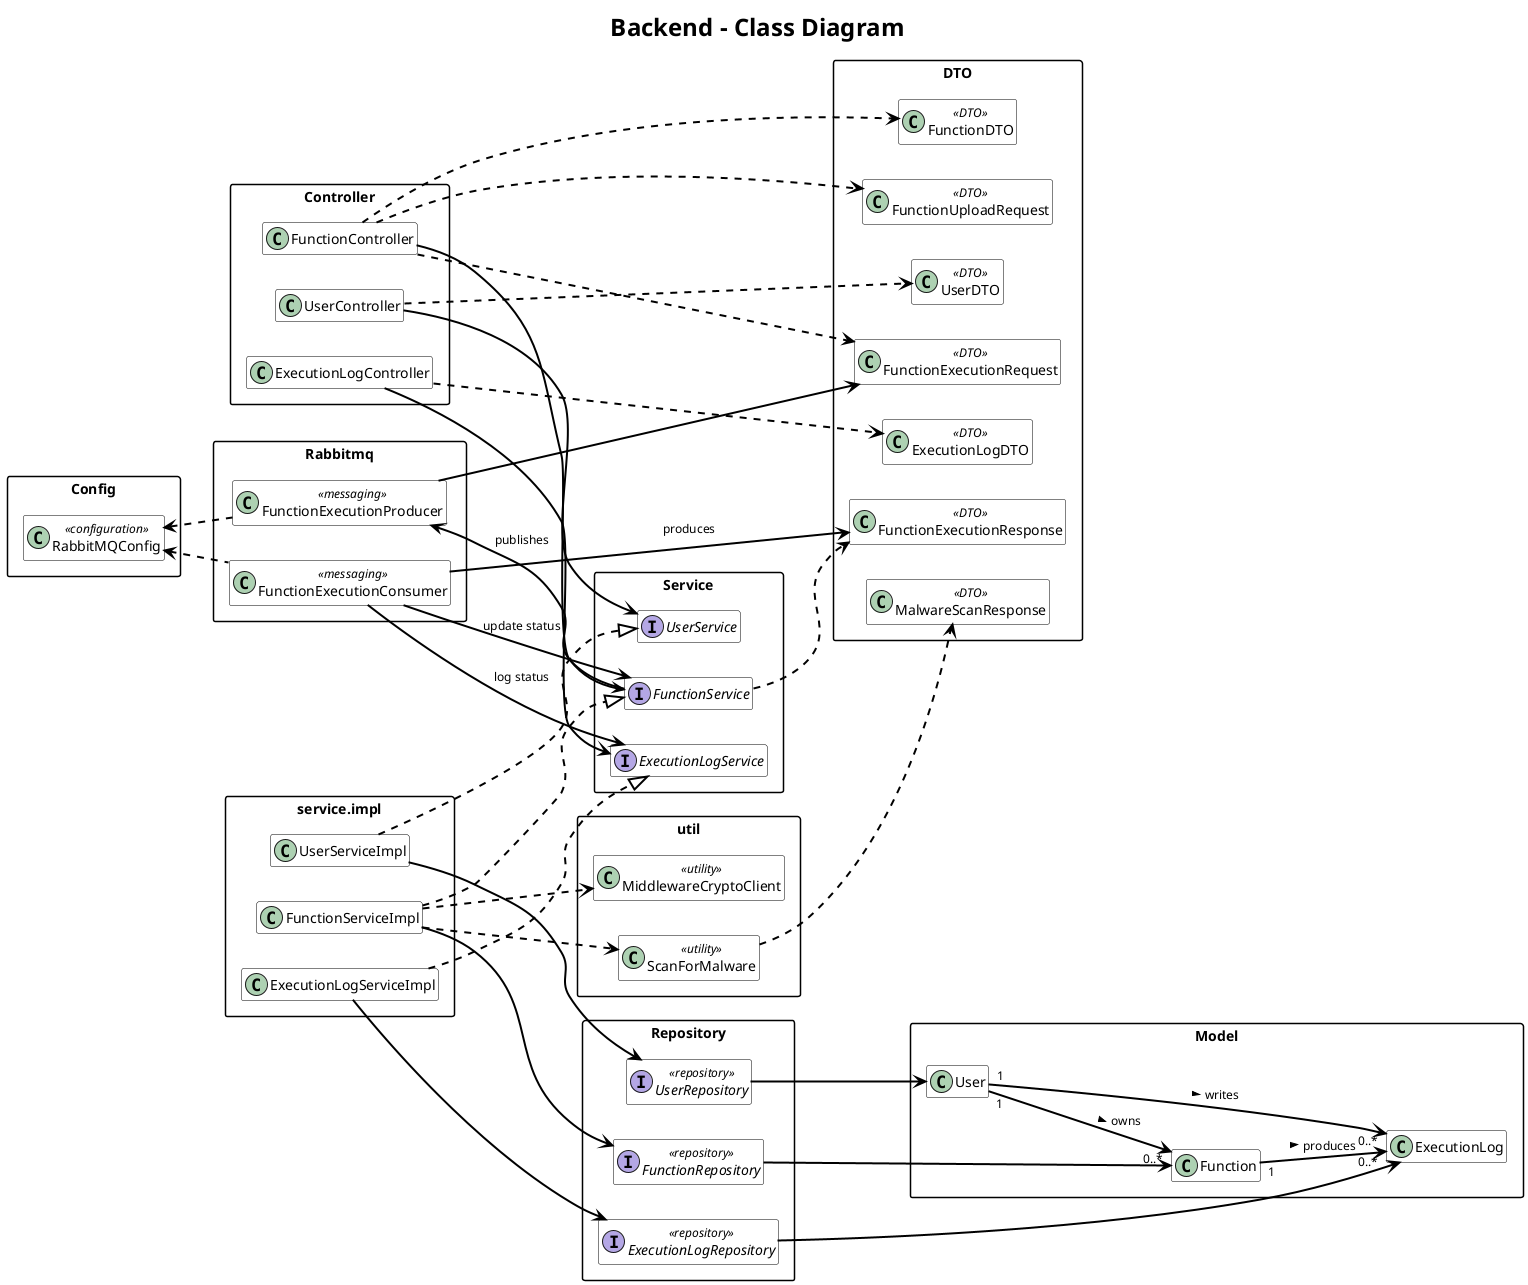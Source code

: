 @startuml
title Backend – Class Diagram

left to right direction
skinparam shadowing false
hide members
skinparam packageStyle rectangle
skinparam classAttributeIconSize 0
skinparam TitleFontSize 24
skinparam TitleFontColor Black
skinparam TitleFontStyle bold
' === High Contrast Lines & Arrows ===
skinparam ArrowColor Black
skinparam ArrowThickness 2
skinparam ClassBorderColor Black
skinparam PackageBorderColor Black
skinparam PackageBackgroundColor White
skinparam ClassBackgroundColor White
skinparam ClassFontColor Black
skinparam ClassFontSize 14
skinparam ArrowFontSize 12

' ========= Packages / Classes =========
package Config {
  class RabbitMQConfig <<configuration>>
}

package Controller {
  class UserController
  class FunctionController
  class ExecutionLogController
}

package DTO {
  class UserDTO <<DTO>>
  class FunctionDTO <<DTO>>
  class ExecutionLogDTO <<DTO>>
  class FunctionUploadRequest <<DTO>>
  class FunctionExecutionRequest <<DTO>>
  class FunctionExecutionResponse <<DTO>>
  class MalwareScanResponse <<DTO>>
}

package Model {
  class User
  class Function
  class ExecutionLog
}

package Repository {
  interface UserRepository <<repository>>
  interface FunctionRepository <<repository>>
  interface ExecutionLogRepository <<repository>>
}

package Service {
  interface UserService
  interface FunctionService
  interface ExecutionLogService
}

package "service.impl" as service_impl {
  class UserServiceImpl
  class FunctionServiceImpl
  class ExecutionLogServiceImpl
}

package Rabbitmq {
  class FunctionExecutionProducer <<messaging>>
  class FunctionExecutionConsumer <<messaging>>
}

package util {
  class MiddlewareCryptoClient <<utility>>
  class ScanForMalware <<utility>>
}


' ========= Relationships =========

' Controllers → Services
UserController --> UserService
FunctionController --> FunctionService
ExecutionLogController --> ExecutionLogService

' Services implemented by Impl
UserServiceImpl ..|> UserService
FunctionServiceImpl ..|> FunctionService
ExecutionLogServiceImpl ..|> ExecutionLogService

' Impl → Repositories / Utilities
UserServiceImpl --> UserRepository
FunctionServiceImpl --> FunctionRepository
ExecutionLogServiceImpl --> ExecutionLogRepository

FunctionServiceImpl ..> MiddlewareCryptoClient
FunctionServiceImpl ..> ScanForMalware

' Repositories → Entities
UserRepository --> User
FunctionRepository --> Function
ExecutionLogRepository --> ExecutionLog

' DTO usage (lightweight, representative)
UserController ..> UserDTO
FunctionController ..> FunctionDTO
FunctionController ..> FunctionUploadRequest
FunctionController ..> FunctionExecutionRequest
FunctionService ..> FunctionExecutionResponse
ExecutionLogController ..> ExecutionLogDTO
util.ScanForMalware ..> MalwareScanResponse

' Messaging flow (representative)
FunctionService --> FunctionExecutionProducer : publishes
FunctionExecutionProducer --> FunctionExecutionRequest
FunctionExecutionConsumer --> FunctionExecutionResponse : produces
FunctionExecutionConsumer --> ExecutionLogService : log status
FunctionExecutionConsumer --> FunctionService : update status

' Config wiring
RabbitMQConfig <-. FunctionExecutionProducer
RabbitMQConfig <-. FunctionExecutionConsumer


' Entity relationships (high contrast)
User "1" -[#000000,thickness=2]-> "0..*" Function : owns >
Function "1" -[#000000,thickness=2]-> "0..*" ExecutionLog : produces >
User "1" -[#000000,thickness=2]-> "0..*" ExecutionLog : writes >

@enduml
